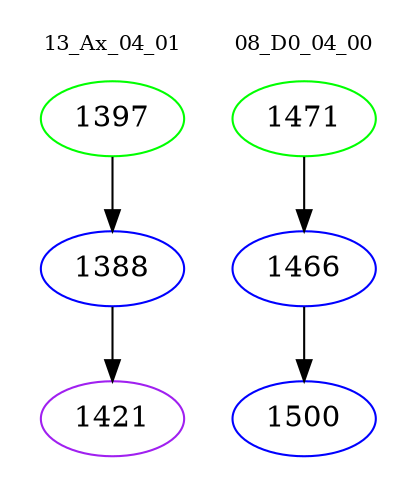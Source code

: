 digraph{
subgraph cluster_0 {
color = white
label = "13_Ax_04_01";
fontsize=10;
T0_1397 [label="1397", color="green"]
T0_1397 -> T0_1388 [color="black"]
T0_1388 [label="1388", color="blue"]
T0_1388 -> T0_1421 [color="black"]
T0_1421 [label="1421", color="purple"]
}
subgraph cluster_1 {
color = white
label = "08_D0_04_00";
fontsize=10;
T1_1471 [label="1471", color="green"]
T1_1471 -> T1_1466 [color="black"]
T1_1466 [label="1466", color="blue"]
T1_1466 -> T1_1500 [color="black"]
T1_1500 [label="1500", color="blue"]
}
}
